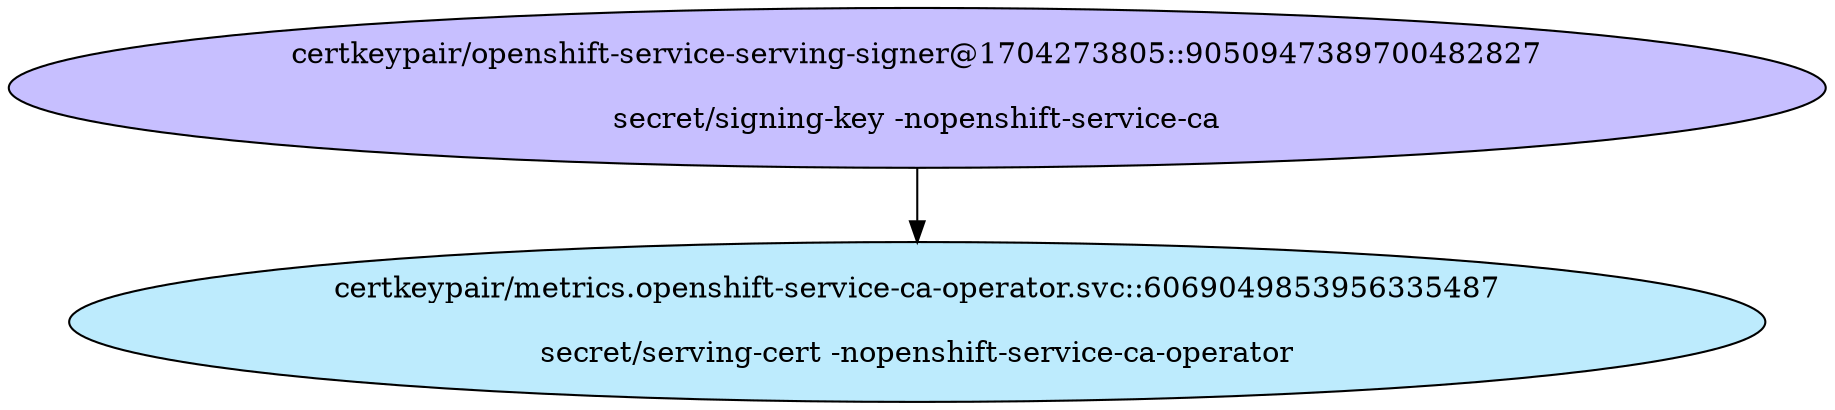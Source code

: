 digraph "Local Certificate" {
  // Node definitions.
  1 [
    label="certkeypair/openshift-service-serving-signer@1704273805::9050947389700482827\n\nsecret/signing-key -nopenshift-service-ca\n"
    style=filled
    fillcolor="#c7bfff"
  ];
  59 [
    label="certkeypair/metrics.openshift-service-ca-operator.svc::6069049853956335487\n\nsecret/serving-cert -nopenshift-service-ca-operator\n"
    style=filled
    fillcolor="#bdebfd"
  ];

  // Edge definitions.
  1 -> 59;
}